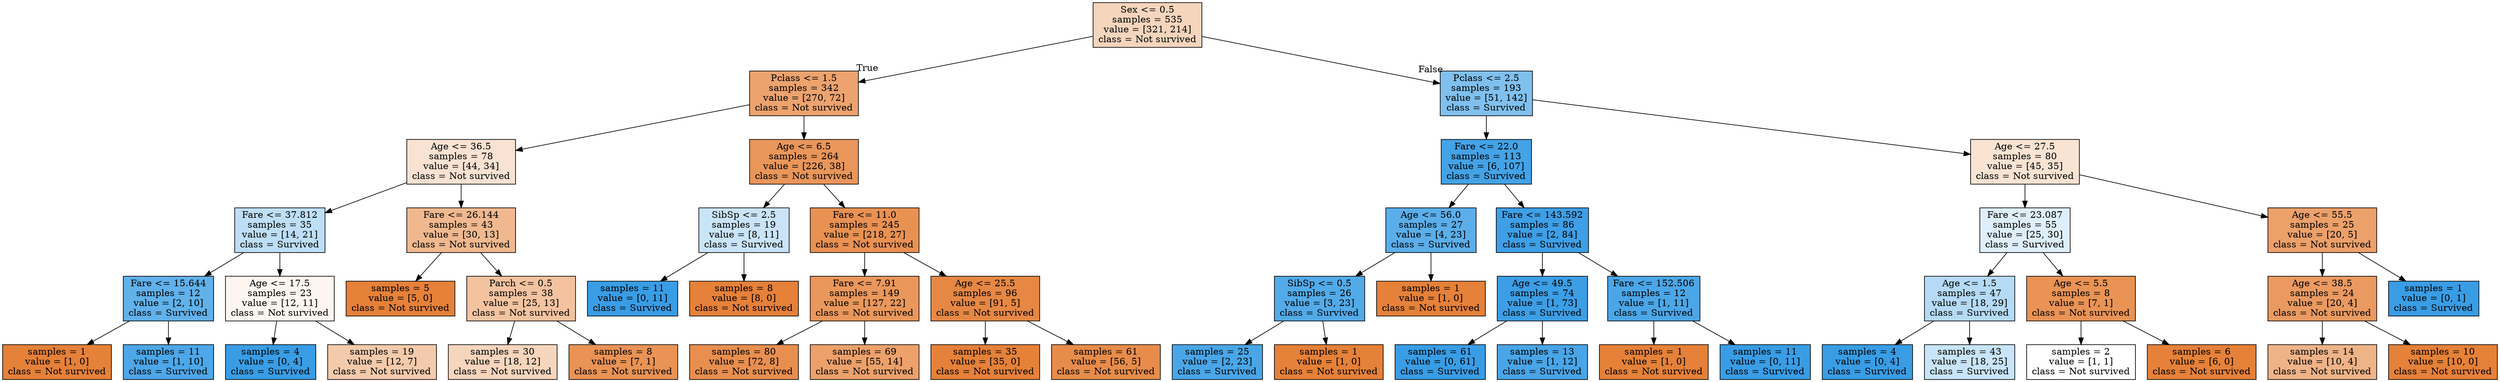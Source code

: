 digraph Tree {
node [shape=box, style="filled", color="black"] ;
0 [label="Sex <= 0.5\nsamples = 535\nvalue = [321, 214]\nclass = Not survived", fillcolor="#f6d5bd"] ;
1 [label="Pclass <= 1.5\nsamples = 342\nvalue = [270, 72]\nclass = Not survived", fillcolor="#eca36e"] ;
0 -> 1 [labeldistance=2.5, labelangle=45, headlabel="True"] ;
2 [label="Age <= 36.5\nsamples = 78\nvalue = [44, 34]\nclass = Not survived", fillcolor="#f9e2d2"] ;
1 -> 2 ;
3 [label="Fare <= 37.812\nsamples = 35\nvalue = [14, 21]\nclass = Survived", fillcolor="#bddef6"] ;
2 -> 3 ;
4 [label="Fare <= 15.644\nsamples = 12\nvalue = [2, 10]\nclass = Survived", fillcolor="#61b1ea"] ;
3 -> 4 ;
5 [label="samples = 1\nvalue = [1, 0]\nclass = Not survived", fillcolor="#e58139"] ;
4 -> 5 ;
6 [label="samples = 11\nvalue = [1, 10]\nclass = Survived", fillcolor="#4da7e8"] ;
4 -> 6 ;
7 [label="Age <= 17.5\nsamples = 23\nvalue = [12, 11]\nclass = Not survived", fillcolor="#fdf5ef"] ;
3 -> 7 ;
8 [label="samples = 4\nvalue = [0, 4]\nclass = Survived", fillcolor="#399de5"] ;
7 -> 8 ;
9 [label="samples = 19\nvalue = [12, 7]\nclass = Not survived", fillcolor="#f4caac"] ;
7 -> 9 ;
10 [label="Fare <= 26.144\nsamples = 43\nvalue = [30, 13]\nclass = Not survived", fillcolor="#f0b88f"] ;
2 -> 10 ;
11 [label="samples = 5\nvalue = [5, 0]\nclass = Not survived", fillcolor="#e58139"] ;
10 -> 11 ;
12 [label="Parch <= 0.5\nsamples = 38\nvalue = [25, 13]\nclass = Not survived", fillcolor="#f3c3a0"] ;
10 -> 12 ;
13 [label="samples = 30\nvalue = [18, 12]\nclass = Not survived", fillcolor="#f6d5bd"] ;
12 -> 13 ;
14 [label="samples = 8\nvalue = [7, 1]\nclass = Not survived", fillcolor="#e99355"] ;
12 -> 14 ;
15 [label="Age <= 6.5\nsamples = 264\nvalue = [226, 38]\nclass = Not survived", fillcolor="#e9965a"] ;
1 -> 15 ;
16 [label="SibSp <= 2.5\nsamples = 19\nvalue = [8, 11]\nclass = Survived", fillcolor="#c9e4f8"] ;
15 -> 16 ;
17 [label="samples = 11\nvalue = [0, 11]\nclass = Survived", fillcolor="#399de5"] ;
16 -> 17 ;
18 [label="samples = 8\nvalue = [8, 0]\nclass = Not survived", fillcolor="#e58139"] ;
16 -> 18 ;
19 [label="Fare <= 11.0\nsamples = 245\nvalue = [218, 27]\nclass = Not survived", fillcolor="#e89152"] ;
15 -> 19 ;
20 [label="Fare <= 7.91\nsamples = 149\nvalue = [127, 22]\nclass = Not survived", fillcolor="#ea975b"] ;
19 -> 20 ;
21 [label="samples = 80\nvalue = [72, 8]\nclass = Not survived", fillcolor="#e88f4f"] ;
20 -> 21 ;
22 [label="samples = 69\nvalue = [55, 14]\nclass = Not survived", fillcolor="#eca16b"] ;
20 -> 22 ;
23 [label="Age <= 25.5\nsamples = 96\nvalue = [91, 5]\nclass = Not survived", fillcolor="#e68844"] ;
19 -> 23 ;
24 [label="samples = 35\nvalue = [35, 0]\nclass = Not survived", fillcolor="#e58139"] ;
23 -> 24 ;
25 [label="samples = 61\nvalue = [56, 5]\nclass = Not survived", fillcolor="#e78c4b"] ;
23 -> 25 ;
26 [label="Pclass <= 2.5\nsamples = 193\nvalue = [51, 142]\nclass = Survived", fillcolor="#80c0ee"] ;
0 -> 26 [labeldistance=2.5, labelangle=-45, headlabel="False"] ;
27 [label="Fare <= 22.0\nsamples = 113\nvalue = [6, 107]\nclass = Survived", fillcolor="#44a2e6"] ;
26 -> 27 ;
28 [label="Age <= 56.0\nsamples = 27\nvalue = [4, 23]\nclass = Survived", fillcolor="#5baeea"] ;
27 -> 28 ;
29 [label="SibSp <= 0.5\nsamples = 26\nvalue = [3, 23]\nclass = Survived", fillcolor="#53aae8"] ;
28 -> 29 ;
30 [label="samples = 25\nvalue = [2, 23]\nclass = Survived", fillcolor="#4aa6e7"] ;
29 -> 30 ;
31 [label="samples = 1\nvalue = [1, 0]\nclass = Not survived", fillcolor="#e58139"] ;
29 -> 31 ;
32 [label="samples = 1\nvalue = [1, 0]\nclass = Not survived", fillcolor="#e58139"] ;
28 -> 32 ;
33 [label="Fare <= 143.592\nsamples = 86\nvalue = [2, 84]\nclass = Survived", fillcolor="#3e9fe6"] ;
27 -> 33 ;
34 [label="Age <= 49.5\nsamples = 74\nvalue = [1, 73]\nclass = Survived", fillcolor="#3c9ee5"] ;
33 -> 34 ;
35 [label="samples = 61\nvalue = [0, 61]\nclass = Survived", fillcolor="#399de5"] ;
34 -> 35 ;
36 [label="samples = 13\nvalue = [1, 12]\nclass = Survived", fillcolor="#49a5e7"] ;
34 -> 36 ;
37 [label="Fare <= 152.506\nsamples = 12\nvalue = [1, 11]\nclass = Survived", fillcolor="#4ba6e7"] ;
33 -> 37 ;
38 [label="samples = 1\nvalue = [1, 0]\nclass = Not survived", fillcolor="#e58139"] ;
37 -> 38 ;
39 [label="samples = 11\nvalue = [0, 11]\nclass = Survived", fillcolor="#399de5"] ;
37 -> 39 ;
40 [label="Age <= 27.5\nsamples = 80\nvalue = [45, 35]\nclass = Not survived", fillcolor="#f9e3d3"] ;
26 -> 40 ;
41 [label="Fare <= 23.087\nsamples = 55\nvalue = [25, 30]\nclass = Survived", fillcolor="#deeffb"] ;
40 -> 41 ;
42 [label="Age <= 1.5\nsamples = 47\nvalue = [18, 29]\nclass = Survived", fillcolor="#b4daf5"] ;
41 -> 42 ;
43 [label="samples = 4\nvalue = [0, 4]\nclass = Survived", fillcolor="#399de5"] ;
42 -> 43 ;
44 [label="samples = 43\nvalue = [18, 25]\nclass = Survived", fillcolor="#c8e4f8"] ;
42 -> 44 ;
45 [label="Age <= 5.5\nsamples = 8\nvalue = [7, 1]\nclass = Not survived", fillcolor="#e99355"] ;
41 -> 45 ;
46 [label="samples = 2\nvalue = [1, 1]\nclass = Not survived", fillcolor="#ffffff"] ;
45 -> 46 ;
47 [label="samples = 6\nvalue = [6, 0]\nclass = Not survived", fillcolor="#e58139"] ;
45 -> 47 ;
48 [label="Age <= 55.5\nsamples = 25\nvalue = [20, 5]\nclass = Not survived", fillcolor="#eca06a"] ;
40 -> 48 ;
49 [label="Age <= 38.5\nsamples = 24\nvalue = [20, 4]\nclass = Not survived", fillcolor="#ea9a61"] ;
48 -> 49 ;
50 [label="samples = 14\nvalue = [10, 4]\nclass = Not survived", fillcolor="#efb388"] ;
49 -> 50 ;
51 [label="samples = 10\nvalue = [10, 0]\nclass = Not survived", fillcolor="#e58139"] ;
49 -> 51 ;
52 [label="samples = 1\nvalue = [0, 1]\nclass = Survived", fillcolor="#399de5"] ;
48 -> 52 ;
}